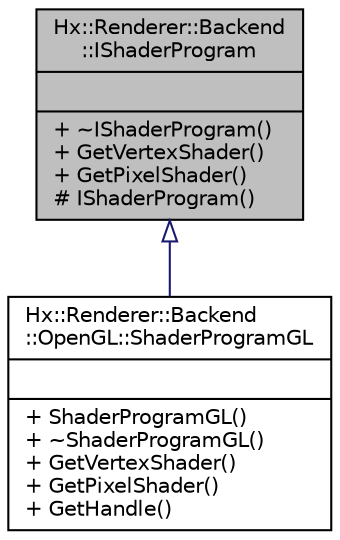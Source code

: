 digraph "Hx::Renderer::Backend::IShaderProgram"
{
  edge [fontname="Helvetica",fontsize="10",labelfontname="Helvetica",labelfontsize="10"];
  node [fontname="Helvetica",fontsize="10",shape=record];
  Node1 [label="{Hx::Renderer::Backend\l::IShaderProgram\n||+ ~IShaderProgram()\l+ GetVertexShader()\l+ GetPixelShader()\l# IShaderProgram()\l}",height=0.2,width=0.4,color="black", fillcolor="grey75", style="filled", fontcolor="black"];
  Node1 -> Node2 [dir="back",color="midnightblue",fontsize="10",style="solid",arrowtail="onormal",fontname="Helvetica"];
  Node2 [label="{Hx::Renderer::Backend\l::OpenGL::ShaderProgramGL\n||+ ShaderProgramGL()\l+ ~ShaderProgramGL()\l+ GetVertexShader()\l+ GetPixelShader()\l+ GetHandle()\l}",height=0.2,width=0.4,color="black", fillcolor="white", style="filled",URL="$classHx_1_1Renderer_1_1Backend_1_1OpenGL_1_1ShaderProgramGL.html"];
}

